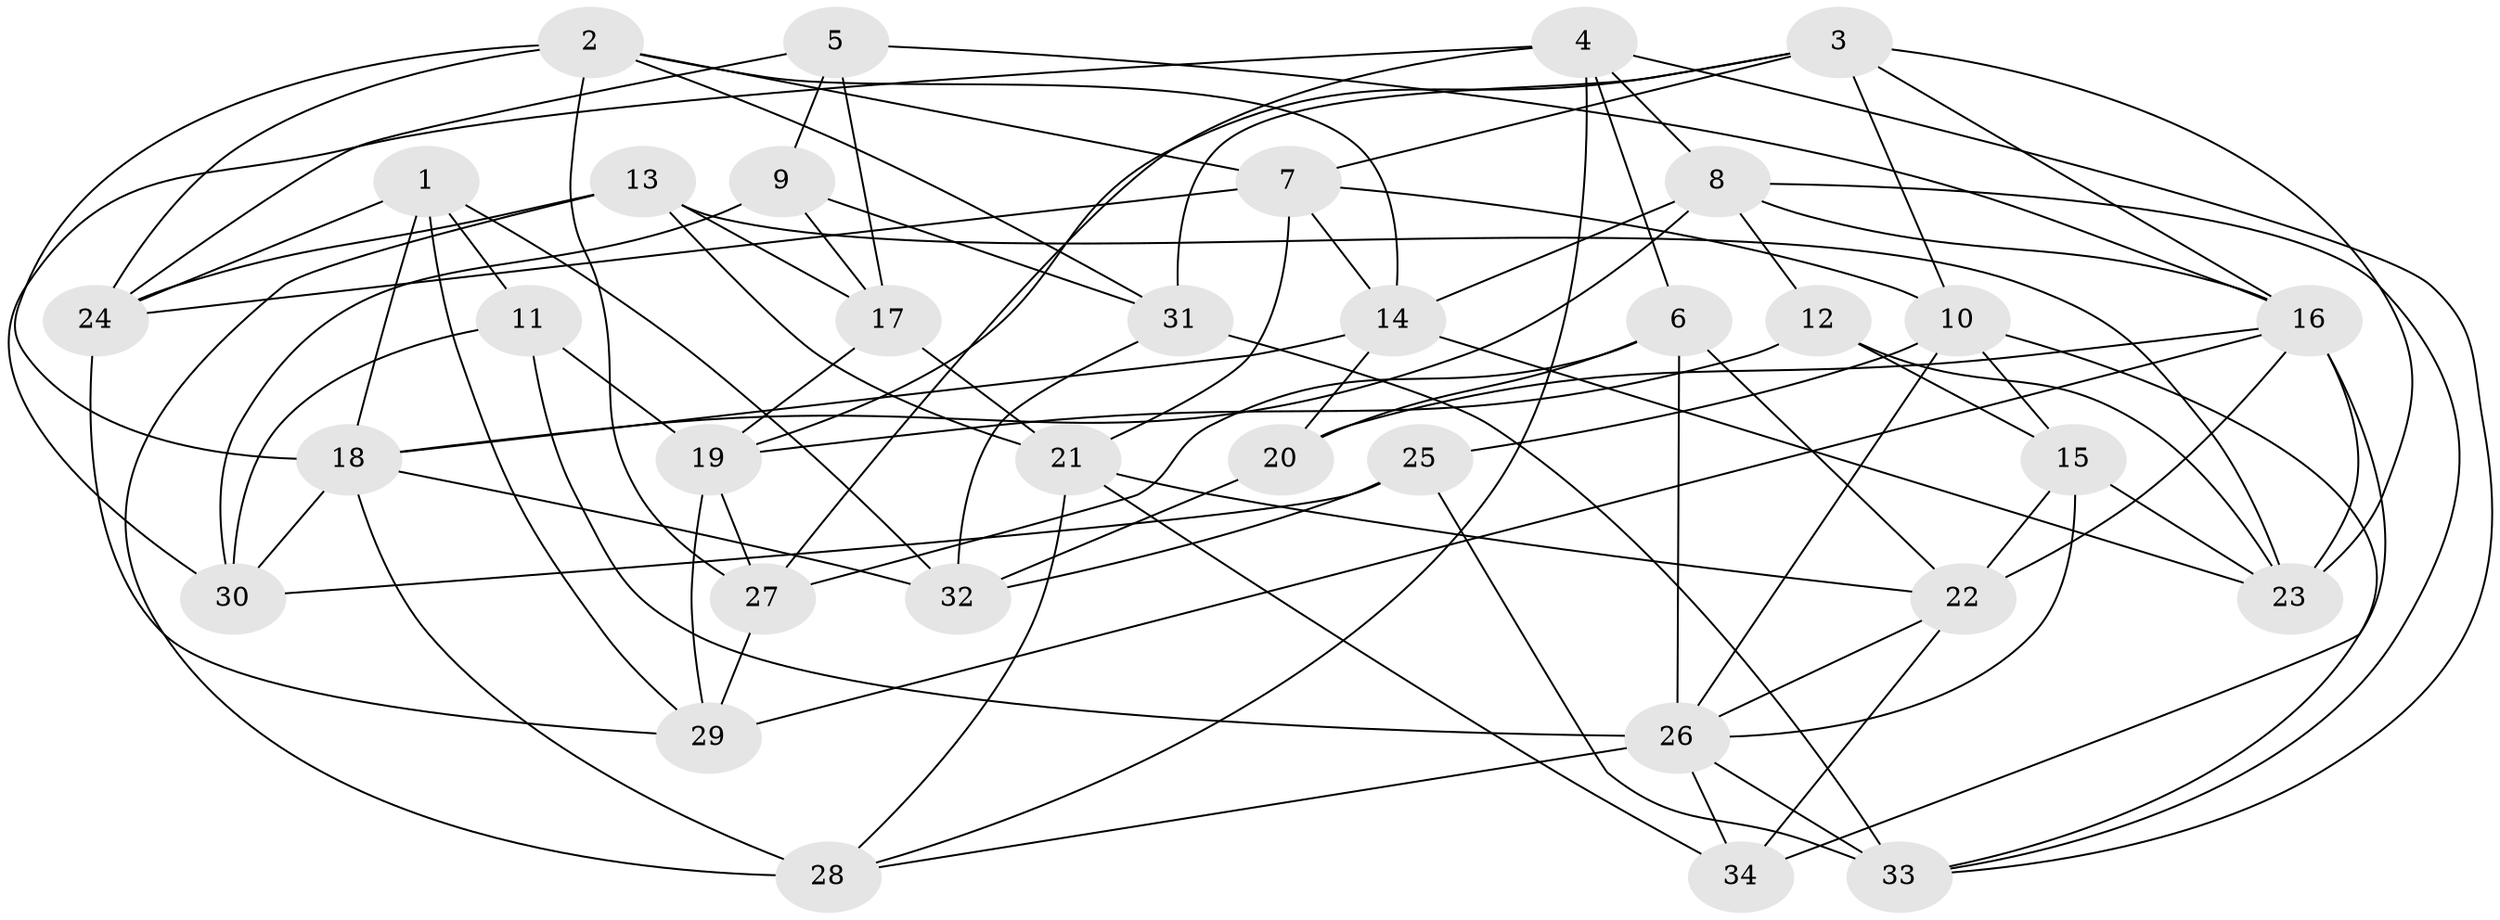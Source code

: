 // original degree distribution, {4: 1.0}
// Generated by graph-tools (version 1.1) at 2025/03/03/09/25 03:03:06]
// undirected, 34 vertices, 92 edges
graph export_dot {
graph [start="1"]
  node [color=gray90,style=filled];
  1;
  2;
  3;
  4;
  5;
  6;
  7;
  8;
  9;
  10;
  11;
  12;
  13;
  14;
  15;
  16;
  17;
  18;
  19;
  20;
  21;
  22;
  23;
  24;
  25;
  26;
  27;
  28;
  29;
  30;
  31;
  32;
  33;
  34;
  1 -- 11 [weight=1.0];
  1 -- 18 [weight=1.0];
  1 -- 24 [weight=1.0];
  1 -- 29 [weight=1.0];
  1 -- 32 [weight=2.0];
  2 -- 7 [weight=1.0];
  2 -- 14 [weight=1.0];
  2 -- 18 [weight=1.0];
  2 -- 24 [weight=1.0];
  2 -- 27 [weight=1.0];
  2 -- 31 [weight=1.0];
  3 -- 7 [weight=1.0];
  3 -- 10 [weight=1.0];
  3 -- 16 [weight=1.0];
  3 -- 19 [weight=1.0];
  3 -- 23 [weight=1.0];
  3 -- 31 [weight=1.0];
  4 -- 6 [weight=1.0];
  4 -- 8 [weight=1.0];
  4 -- 27 [weight=1.0];
  4 -- 28 [weight=1.0];
  4 -- 30 [weight=1.0];
  4 -- 33 [weight=1.0];
  5 -- 9 [weight=1.0];
  5 -- 16 [weight=1.0];
  5 -- 17 [weight=1.0];
  5 -- 24 [weight=1.0];
  6 -- 20 [weight=1.0];
  6 -- 22 [weight=1.0];
  6 -- 26 [weight=2.0];
  6 -- 27 [weight=1.0];
  7 -- 10 [weight=1.0];
  7 -- 14 [weight=1.0];
  7 -- 21 [weight=1.0];
  7 -- 24 [weight=1.0];
  8 -- 12 [weight=1.0];
  8 -- 14 [weight=1.0];
  8 -- 16 [weight=1.0];
  8 -- 18 [weight=1.0];
  8 -- 33 [weight=1.0];
  9 -- 17 [weight=1.0];
  9 -- 30 [weight=2.0];
  9 -- 31 [weight=2.0];
  10 -- 15 [weight=1.0];
  10 -- 25 [weight=1.0];
  10 -- 26 [weight=1.0];
  10 -- 33 [weight=1.0];
  11 -- 19 [weight=1.0];
  11 -- 26 [weight=1.0];
  11 -- 30 [weight=1.0];
  12 -- 15 [weight=1.0];
  12 -- 19 [weight=1.0];
  12 -- 23 [weight=1.0];
  13 -- 17 [weight=2.0];
  13 -- 21 [weight=1.0];
  13 -- 23 [weight=1.0];
  13 -- 24 [weight=1.0];
  13 -- 28 [weight=1.0];
  14 -- 18 [weight=1.0];
  14 -- 20 [weight=1.0];
  14 -- 23 [weight=1.0];
  15 -- 22 [weight=1.0];
  15 -- 23 [weight=1.0];
  15 -- 26 [weight=2.0];
  16 -- 20 [weight=1.0];
  16 -- 22 [weight=1.0];
  16 -- 23 [weight=1.0];
  16 -- 29 [weight=1.0];
  16 -- 34 [weight=1.0];
  17 -- 19 [weight=1.0];
  17 -- 21 [weight=1.0];
  18 -- 28 [weight=2.0];
  18 -- 30 [weight=1.0];
  18 -- 32 [weight=1.0];
  19 -- 27 [weight=1.0];
  19 -- 29 [weight=1.0];
  20 -- 32 [weight=1.0];
  21 -- 22 [weight=1.0];
  21 -- 28 [weight=1.0];
  21 -- 34 [weight=1.0];
  22 -- 26 [weight=1.0];
  22 -- 34 [weight=1.0];
  24 -- 29 [weight=1.0];
  25 -- 30 [weight=1.0];
  25 -- 32 [weight=1.0];
  25 -- 33 [weight=1.0];
  26 -- 28 [weight=1.0];
  26 -- 33 [weight=1.0];
  26 -- 34 [weight=1.0];
  27 -- 29 [weight=2.0];
  31 -- 32 [weight=1.0];
  31 -- 33 [weight=1.0];
}

